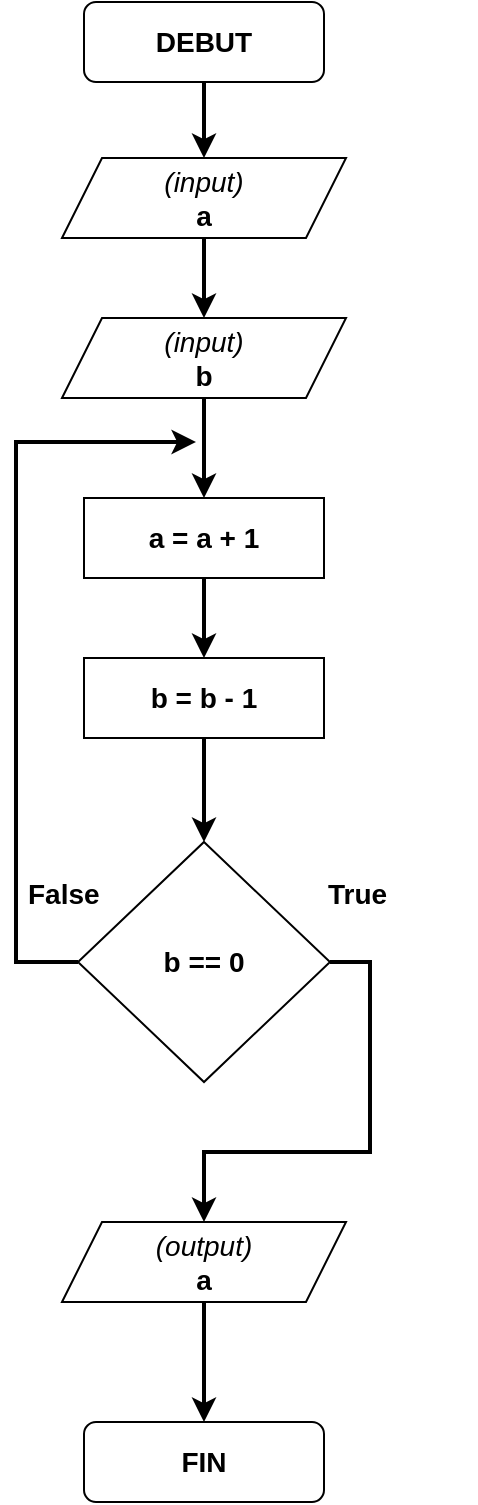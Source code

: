 <mxfile version="20.3.0" type="device"><diagram id="On9HLlWmI94PdlACpeim" name="Page-1"><mxGraphModel dx="1102" dy="685" grid="1" gridSize="10" guides="1" tooltips="1" connect="1" arrows="1" fold="1" page="1" pageScale="1" pageWidth="827" pageHeight="1169" math="0" shadow="0"><root><mxCell id="0"/><mxCell id="1" parent="0"/><mxCell id="TpH25w0BNQmRe8tOZaOn-8" style="edgeStyle=orthogonalEdgeStyle;rounded=0;orthogonalLoop=1;jettySize=auto;html=1;exitX=0.5;exitY=1;exitDx=0;exitDy=0;entryX=0.5;entryY=0;entryDx=0;entryDy=0;fontSize=14;strokeWidth=2;" parent="1" source="BPBptPWSnsS1Kzrjjezt-1" target="BPBptPWSnsS1Kzrjjezt-3" edge="1"><mxGeometry relative="1" as="geometry"/></mxCell><mxCell id="BPBptPWSnsS1Kzrjjezt-1" value="&lt;font style=&quot;font-size: 14px;&quot;&gt;&lt;b&gt;DEBUT&lt;/b&gt;&lt;/font&gt;" style="rounded=1;whiteSpace=wrap;html=1;" parent="1" vertex="1"><mxGeometry x="354" y="40" width="120" height="40" as="geometry"/></mxCell><mxCell id="BPBptPWSnsS1Kzrjjezt-2" value="&lt;font style=&quot;font-size: 14px;&quot;&gt;&lt;b&gt;FIN&lt;/b&gt;&lt;/font&gt;" style="rounded=1;whiteSpace=wrap;html=1;" parent="1" vertex="1"><mxGeometry x="354" y="750" width="120" height="40" as="geometry"/></mxCell><mxCell id="TpH25w0BNQmRe8tOZaOn-9" style="edgeStyle=orthogonalEdgeStyle;rounded=0;orthogonalLoop=1;jettySize=auto;html=1;exitX=0.5;exitY=1;exitDx=0;exitDy=0;entryX=0.5;entryY=0;entryDx=0;entryDy=0;strokeWidth=2;fontSize=14;" parent="1" source="BPBptPWSnsS1Kzrjjezt-3" target="TpH25w0BNQmRe8tOZaOn-2" edge="1"><mxGeometry relative="1" as="geometry"/></mxCell><mxCell id="BPBptPWSnsS1Kzrjjezt-3" value="&lt;i&gt;(input)&lt;/i&gt;&lt;br&gt;&lt;b&gt;a&lt;/b&gt;" style="shape=parallelogram;perimeter=parallelogramPerimeter;whiteSpace=wrap;html=1;fixedSize=1;fontSize=14;" parent="1" vertex="1"><mxGeometry x="343" y="118" width="142" height="40" as="geometry"/></mxCell><mxCell id="TpH25w0BNQmRe8tOZaOn-10" style="edgeStyle=orthogonalEdgeStyle;rounded=0;orthogonalLoop=1;jettySize=auto;html=1;exitX=0.5;exitY=1;exitDx=0;exitDy=0;strokeWidth=2;fontSize=14;" parent="1" source="TpH25w0BNQmRe8tOZaOn-2" target="TpH25w0BNQmRe8tOZaOn-3" edge="1"><mxGeometry relative="1" as="geometry"/></mxCell><mxCell id="TpH25w0BNQmRe8tOZaOn-2" value="&lt;i&gt;(input)&lt;/i&gt;&lt;br&gt;&lt;b&gt;b&lt;/b&gt;" style="shape=parallelogram;perimeter=parallelogramPerimeter;whiteSpace=wrap;html=1;fixedSize=1;fontSize=14;" parent="1" vertex="1"><mxGeometry x="343" y="198" width="142" height="40" as="geometry"/></mxCell><mxCell id="TpH25w0BNQmRe8tOZaOn-11" style="edgeStyle=orthogonalEdgeStyle;rounded=0;orthogonalLoop=1;jettySize=auto;html=1;exitX=0.5;exitY=1;exitDx=0;exitDy=0;entryX=0.5;entryY=0;entryDx=0;entryDy=0;strokeWidth=2;fontSize=14;" parent="1" source="TpH25w0BNQmRe8tOZaOn-3" target="TpH25w0BNQmRe8tOZaOn-4" edge="1"><mxGeometry relative="1" as="geometry"/></mxCell><mxCell id="TpH25w0BNQmRe8tOZaOn-3" value="&lt;b&gt;a = a + 1&lt;/b&gt;" style="rounded=0;whiteSpace=wrap;html=1;fontSize=14;" parent="1" vertex="1"><mxGeometry x="354" y="288" width="120" height="40" as="geometry"/></mxCell><mxCell id="TpH25w0BNQmRe8tOZaOn-13" style="edgeStyle=orthogonalEdgeStyle;rounded=0;orthogonalLoop=1;jettySize=auto;html=1;exitX=0.5;exitY=1;exitDx=0;exitDy=0;entryX=0.5;entryY=0;entryDx=0;entryDy=0;strokeWidth=2;fontSize=14;" parent="1" source="TpH25w0BNQmRe8tOZaOn-4" target="TpH25w0BNQmRe8tOZaOn-5" edge="1"><mxGeometry relative="1" as="geometry"/></mxCell><mxCell id="TpH25w0BNQmRe8tOZaOn-4" value="&lt;b&gt;b = b - 1&lt;/b&gt;" style="rounded=0;whiteSpace=wrap;html=1;fontSize=14;" parent="1" vertex="1"><mxGeometry x="354" y="368" width="120" height="40" as="geometry"/></mxCell><mxCell id="TpH25w0BNQmRe8tOZaOn-14" style="edgeStyle=orthogonalEdgeStyle;rounded=0;orthogonalLoop=1;jettySize=auto;html=1;exitX=1;exitY=0.5;exitDx=0;exitDy=0;entryX=0.5;entryY=0;entryDx=0;entryDy=0;strokeWidth=2;fontSize=14;" parent="1" source="TpH25w0BNQmRe8tOZaOn-5" target="TpH25w0BNQmRe8tOZaOn-6" edge="1"><mxGeometry relative="1" as="geometry"/></mxCell><mxCell id="TpH25w0BNQmRe8tOZaOn-5" value="&lt;b&gt;b == 0&lt;/b&gt;" style="rhombus;whiteSpace=wrap;html=1;fontSize=14;" parent="1" vertex="1"><mxGeometry x="351" y="460" width="126" height="120" as="geometry"/></mxCell><mxCell id="TpH25w0BNQmRe8tOZaOn-15" style="edgeStyle=orthogonalEdgeStyle;rounded=0;orthogonalLoop=1;jettySize=auto;html=1;exitX=0.5;exitY=1;exitDx=0;exitDy=0;entryX=0.5;entryY=0;entryDx=0;entryDy=0;strokeWidth=2;fontSize=14;" parent="1" source="TpH25w0BNQmRe8tOZaOn-6" target="BPBptPWSnsS1Kzrjjezt-2" edge="1"><mxGeometry relative="1" as="geometry"/></mxCell><mxCell id="TpH25w0BNQmRe8tOZaOn-6" value="&lt;i&gt;(output)&lt;/i&gt;&lt;br&gt;&lt;b&gt;a&lt;/b&gt;" style="shape=parallelogram;perimeter=parallelogramPerimeter;whiteSpace=wrap;html=1;fixedSize=1;fontSize=14;" parent="1" vertex="1"><mxGeometry x="343" y="650" width="142" height="40" as="geometry"/></mxCell><mxCell id="TpH25w0BNQmRe8tOZaOn-17" value="" style="endArrow=classic;html=1;rounded=0;strokeWidth=2;fontSize=14;exitX=0;exitY=0.5;exitDx=0;exitDy=0;" parent="1" source="TpH25w0BNQmRe8tOZaOn-5" edge="1"><mxGeometry width="50" height="50" relative="1" as="geometry"><mxPoint x="390" y="350" as="sourcePoint"/><mxPoint x="410" y="260" as="targetPoint"/><Array as="points"><mxPoint x="320" y="520"/><mxPoint x="320" y="260"/></Array></mxGeometry></mxCell><mxCell id="9ge51LveW9DXg0n9a7oh-1" value="True" style="text;strokeColor=none;fillColor=none;align=left;verticalAlign=middle;spacingLeft=4;spacingRight=4;overflow=hidden;points=[[0,0.5],[1,0.5]];portConstraint=eastwest;rotatable=0;fontSize=14;fontStyle=1" vertex="1" parent="1"><mxGeometry x="470" y="470" width="80" height="30" as="geometry"/></mxCell><mxCell id="9ge51LveW9DXg0n9a7oh-2" value="False" style="text;strokeColor=none;fillColor=none;align=left;verticalAlign=middle;spacingLeft=4;spacingRight=4;overflow=hidden;points=[[0,0.5],[1,0.5]];portConstraint=eastwest;rotatable=0;fontSize=14;fontStyle=1" vertex="1" parent="1"><mxGeometry x="320" y="470" width="80" height="30" as="geometry"/></mxCell></root></mxGraphModel></diagram></mxfile>